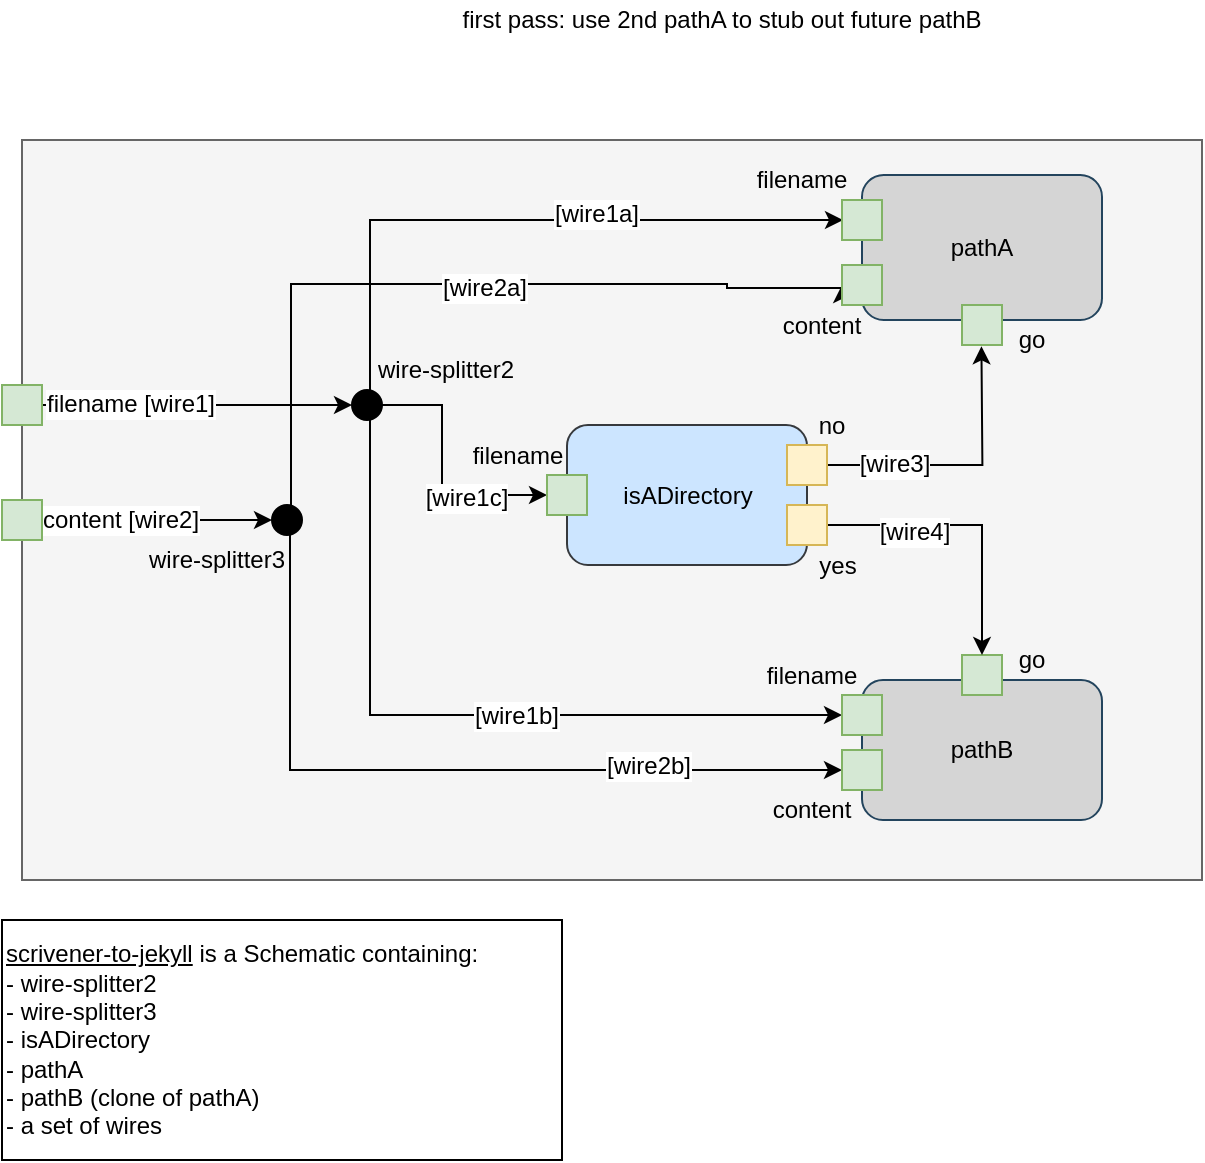 <mxfile version="12.4.2" type="device" pages="6"><diagram name="scrivener-to-jekyll" id="D4lfmlrt9v37-5AgE7My"><mxGraphModel dx="1401" dy="-9516" grid="1" gridSize="10" guides="1" tooltips="1" connect="1" arrows="1" fold="1" page="1" pageScale="1" pageWidth="1100" pageHeight="850" math="0" shadow="0"><root><mxCell id="KTDJr5II81hezJrTT9Jo-0"/><mxCell id="KTDJr5II81hezJrTT9Jo-1" parent="KTDJr5II81hezJrTT9Jo-0"/><mxCell id="a2GbQbQyUfVVftm5IHlT-0" value="" style="rounded=0;whiteSpace=wrap;html=1;align=left;fillColor=#F5F5F5;strokeColor=#666666;fontColor=#333333;" vertex="1" parent="KTDJr5II81hezJrTT9Jo-1"><mxGeometry x="410" y="10310" width="590" height="370" as="geometry"/></mxCell><mxCell id="_rwxa2XCMDrtbSIqT7Zo-224" style="edgeStyle=orthogonalEdgeStyle;rounded=0;orthogonalLoop=1;jettySize=auto;html=1;exitX=1;exitY=0.5;exitDx=0;exitDy=0;entryX=0;entryY=0.5;entryDx=0;entryDy=0;" parent="KTDJr5II81hezJrTT9Jo-1" source="_rwxa2XCMDrtbSIqT7Zo-226" target="_rwxa2XCMDrtbSIqT7Zo-234" edge="1"><mxGeometry relative="1" as="geometry"><mxPoint x="530.111" y="10498.778" as="targetPoint"/></mxGeometry></mxCell><mxCell id="_rwxa2XCMDrtbSIqT7Zo-225" value="content [wire2]" style="text;html=1;align=center;verticalAlign=middle;resizable=0;points=[];;labelBackgroundColor=#ffffff;" parent="_rwxa2XCMDrtbSIqT7Zo-224" vertex="1" connectable="0"><mxGeometry x="-0.326" relative="1" as="geometry"><mxPoint as="offset"/></mxGeometry></mxCell><mxCell id="_rwxa2XCMDrtbSIqT7Zo-226" value="" style="whiteSpace=wrap;html=1;aspect=fixed;fillColor=#d5e8d4;strokeColor=#82b366;" parent="KTDJr5II81hezJrTT9Jo-1" vertex="1"><mxGeometry x="400" y="10490" width="20" height="20" as="geometry"/></mxCell><mxCell id="_rwxa2XCMDrtbSIqT7Zo-227" style="edgeStyle=orthogonalEdgeStyle;rounded=0;orthogonalLoop=1;jettySize=auto;html=1;exitX=1;exitY=0.5;exitDx=0;exitDy=0;entryX=0;entryY=0.5;entryDx=0;entryDy=0;" parent="KTDJr5II81hezJrTT9Jo-1" source="_rwxa2XCMDrtbSIqT7Zo-229" target="_rwxa2XCMDrtbSIqT7Zo-241" edge="1"><mxGeometry relative="1" as="geometry"><mxPoint x="530" y="10438" as="targetPoint"/></mxGeometry></mxCell><mxCell id="_rwxa2XCMDrtbSIqT7Zo-228" value="filename [wire1]" style="text;html=1;align=center;verticalAlign=middle;resizable=0;points=[];;labelBackgroundColor=#ffffff;" parent="_rwxa2XCMDrtbSIqT7Zo-227" vertex="1" connectable="0"><mxGeometry x="-0.441" y="1" relative="1" as="geometry"><mxPoint as="offset"/></mxGeometry></mxCell><mxCell id="_rwxa2XCMDrtbSIqT7Zo-229" value="" style="whiteSpace=wrap;html=1;aspect=fixed;fillColor=#d5e8d4;strokeColor=#82b366;" parent="KTDJr5II81hezJrTT9Jo-1" vertex="1"><mxGeometry x="400" y="10432.5" width="20" height="20" as="geometry"/></mxCell><mxCell id="_rwxa2XCMDrtbSIqT7Zo-230" style="edgeStyle=orthogonalEdgeStyle;rounded=0;orthogonalLoop=1;jettySize=auto;html=1;entryX=0;entryY=0.5;entryDx=0;entryDy=0;" parent="KTDJr5II81hezJrTT9Jo-1" source="_rwxa2XCMDrtbSIqT7Zo-234" target="_rwxa2XCMDrtbSIqT7Zo-264" edge="1"><mxGeometry relative="1" as="geometry"><Array as="points"><mxPoint x="544.5" y="10382"/><mxPoint x="762.5" y="10382"/><mxPoint x="762.5" y="10384"/></Array><mxPoint x="802.5" y="10384" as="targetPoint"/></mxGeometry></mxCell><mxCell id="_rwxa2XCMDrtbSIqT7Zo-231" value="[wire2a]" style="text;html=1;align=center;verticalAlign=middle;resizable=0;points=[];;labelBackgroundColor=#ffffff;" parent="_rwxa2XCMDrtbSIqT7Zo-230" vertex="1" connectable="0"><mxGeometry x="0.062" y="-2" relative="1" as="geometry"><mxPoint as="offset"/></mxGeometry></mxCell><mxCell id="_rwxa2XCMDrtbSIqT7Zo-232" style="edgeStyle=orthogonalEdgeStyle;rounded=0;orthogonalLoop=1;jettySize=auto;html=1;entryX=0;entryY=0.5;entryDx=0;entryDy=0;" parent="KTDJr5II81hezJrTT9Jo-1" source="_rwxa2XCMDrtbSIqT7Zo-234" target="_rwxa2XCMDrtbSIqT7Zo-245" edge="1"><mxGeometry relative="1" as="geometry"><Array as="points"><mxPoint x="544" y="10625"/></Array><mxPoint x="650.333" y="10673" as="targetPoint"/></mxGeometry></mxCell><mxCell id="_rwxa2XCMDrtbSIqT7Zo-233" value="[wire2b]" style="text;html=1;align=center;verticalAlign=middle;resizable=0;points=[];;labelBackgroundColor=#ffffff;" parent="_rwxa2XCMDrtbSIqT7Zo-232" vertex="1" connectable="0"><mxGeometry x="0.507" y="2" relative="1" as="geometry"><mxPoint as="offset"/></mxGeometry></mxCell><mxCell id="_rwxa2XCMDrtbSIqT7Zo-234" value="" style="ellipse;whiteSpace=wrap;html=1;aspect=fixed;align=center;fillColor=#000000;" parent="KTDJr5II81hezJrTT9Jo-1" vertex="1"><mxGeometry x="535" y="10492.5" width="15" height="15" as="geometry"/></mxCell><mxCell id="_rwxa2XCMDrtbSIqT7Zo-235" style="edgeStyle=orthogonalEdgeStyle;rounded=0;orthogonalLoop=1;jettySize=auto;html=1;entryX=0;entryY=0.5;entryDx=0;entryDy=0;" parent="KTDJr5II81hezJrTT9Jo-1" source="_rwxa2XCMDrtbSIqT7Zo-241" target="_rwxa2XCMDrtbSIqT7Zo-244" edge="1"><mxGeometry relative="1" as="geometry"><Array as="points"><mxPoint x="584" y="10597"/></Array><mxPoint x="650.333" y="10610.333" as="targetPoint"/></mxGeometry></mxCell><mxCell id="_rwxa2XCMDrtbSIqT7Zo-236" value="[wire1b]" style="text;html=1;align=center;verticalAlign=middle;resizable=0;points=[];;labelBackgroundColor=#ffffff;" parent="_rwxa2XCMDrtbSIqT7Zo-235" vertex="1" connectable="0"><mxGeometry x="-0.23" y="73" relative="1" as="geometry"><mxPoint x="73" y="73" as="offset"/></mxGeometry></mxCell><mxCell id="_rwxa2XCMDrtbSIqT7Zo-237" style="edgeStyle=orthogonalEdgeStyle;rounded=0;orthogonalLoop=1;jettySize=auto;html=1;entryX=0;entryY=0.5;entryDx=0;entryDy=0;" parent="KTDJr5II81hezJrTT9Jo-1" source="_rwxa2XCMDrtbSIqT7Zo-241" edge="1"><mxGeometry relative="1" as="geometry"><Array as="points"><mxPoint x="584" y="10350"/></Array><mxPoint x="820.5" y="10350" as="targetPoint"/></mxGeometry></mxCell><mxCell id="_rwxa2XCMDrtbSIqT7Zo-238" value="[wire1a]" style="text;html=1;align=center;verticalAlign=middle;resizable=0;points=[];;labelBackgroundColor=#ffffff;" parent="_rwxa2XCMDrtbSIqT7Zo-237" vertex="1" connectable="0"><mxGeometry x="0.225" y="3" relative="1" as="geometry"><mxPoint x="1" as="offset"/></mxGeometry></mxCell><mxCell id="_rwxa2XCMDrtbSIqT7Zo-239" style="edgeStyle=orthogonalEdgeStyle;rounded=0;orthogonalLoop=1;jettySize=auto;html=1;exitX=1;exitY=0.5;exitDx=0;exitDy=0;entryX=0;entryY=0.5;entryDx=0;entryDy=0;" parent="KTDJr5II81hezJrTT9Jo-1" source="_rwxa2XCMDrtbSIqT7Zo-241" target="_rwxa2XCMDrtbSIqT7Zo-253" edge="1"><mxGeometry relative="1" as="geometry"><Array as="points"><mxPoint x="620" y="10442"/><mxPoint x="620" y="10488"/></Array></mxGeometry></mxCell><mxCell id="_rwxa2XCMDrtbSIqT7Zo-240" value="[wire1c]" style="text;html=1;align=center;verticalAlign=middle;resizable=0;points=[];;labelBackgroundColor=#ffffff;" parent="_rwxa2XCMDrtbSIqT7Zo-239" vertex="1" connectable="0"><mxGeometry x="0.363" y="-1" relative="1" as="geometry"><mxPoint as="offset"/></mxGeometry></mxCell><mxCell id="_rwxa2XCMDrtbSIqT7Zo-241" value="" style="ellipse;whiteSpace=wrap;html=1;aspect=fixed;align=center;fillColor=#000000;" parent="KTDJr5II81hezJrTT9Jo-1" vertex="1"><mxGeometry x="575" y="10435" width="15" height="15" as="geometry"/></mxCell><mxCell id="_rwxa2XCMDrtbSIqT7Zo-242" value="isADirectory" style="rounded=1;whiteSpace=wrap;html=1;fillColor=#cce5ff;align=center;strokeColor=#36393d;" parent="KTDJr5II81hezJrTT9Jo-1" vertex="1"><mxGeometry x="682.5" y="10452.5" width="120" height="70" as="geometry"/></mxCell><mxCell id="_rwxa2XCMDrtbSIqT7Zo-243" value="pathB" style="rounded=1;whiteSpace=wrap;html=1;fillColor=#D5D5D5;align=center;strokeColor=#23445d;" parent="KTDJr5II81hezJrTT9Jo-1" vertex="1"><mxGeometry x="830" y="10580" width="120" height="70" as="geometry"/></mxCell><mxCell id="_rwxa2XCMDrtbSIqT7Zo-244" value="" style="whiteSpace=wrap;html=1;aspect=fixed;fillColor=#d5e8d4;strokeColor=#82b366;" parent="KTDJr5II81hezJrTT9Jo-1" vertex="1"><mxGeometry x="820" y="10587.5" width="20" height="20" as="geometry"/></mxCell><mxCell id="_rwxa2XCMDrtbSIqT7Zo-245" value="" style="whiteSpace=wrap;html=1;aspect=fixed;fillColor=#d5e8d4;strokeColor=#82b366;" parent="KTDJr5II81hezJrTT9Jo-1" vertex="1"><mxGeometry x="820" y="10615" width="20" height="20" as="geometry"/></mxCell><mxCell id="_rwxa2XCMDrtbSIqT7Zo-246" value="" style="whiteSpace=wrap;html=1;aspect=fixed;fillColor=#d5e8d4;strokeColor=#82b366;" parent="KTDJr5II81hezJrTT9Jo-1" vertex="1"><mxGeometry x="880" y="10567.5" width="20" height="20" as="geometry"/></mxCell><mxCell id="_rwxa2XCMDrtbSIqT7Zo-247" style="edgeStyle=orthogonalEdgeStyle;rounded=0;orthogonalLoop=1;jettySize=auto;html=1;exitX=1;exitY=0.5;exitDx=0;exitDy=0;entryX=0.5;entryY=1;entryDx=0;entryDy=0;" parent="KTDJr5II81hezJrTT9Jo-1" source="_rwxa2XCMDrtbSIqT7Zo-249" edge="1"><mxGeometry relative="1" as="geometry"><mxPoint x="889.714" y="10413.143" as="targetPoint"/></mxGeometry></mxCell><mxCell id="_rwxa2XCMDrtbSIqT7Zo-248" value="[wire3]" style="text;html=1;align=center;verticalAlign=middle;resizable=0;points=[];;labelBackgroundColor=#ffffff;" parent="_rwxa2XCMDrtbSIqT7Zo-247" vertex="1" connectable="0"><mxGeometry x="-0.521" y="1" relative="1" as="geometry"><mxPoint as="offset"/></mxGeometry></mxCell><mxCell id="_rwxa2XCMDrtbSIqT7Zo-249" value="" style="whiteSpace=wrap;html=1;aspect=fixed;fillColor=#fff2cc;strokeColor=#d6b656;" parent="KTDJr5II81hezJrTT9Jo-1" vertex="1"><mxGeometry x="792.5" y="10462.5" width="20" height="20" as="geometry"/></mxCell><mxCell id="_rwxa2XCMDrtbSIqT7Zo-250" style="edgeStyle=orthogonalEdgeStyle;rounded=0;orthogonalLoop=1;jettySize=auto;html=1;entryX=0.5;entryY=0;entryDx=0;entryDy=0;" parent="KTDJr5II81hezJrTT9Jo-1" source="_rwxa2XCMDrtbSIqT7Zo-252" target="_rwxa2XCMDrtbSIqT7Zo-246" edge="1"><mxGeometry relative="1" as="geometry"/></mxCell><mxCell id="_rwxa2XCMDrtbSIqT7Zo-251" value="[wire4]" style="text;html=1;align=center;verticalAlign=middle;resizable=0;points=[];;labelBackgroundColor=#ffffff;" parent="_rwxa2XCMDrtbSIqT7Zo-250" vertex="1" connectable="0"><mxGeometry x="-0.393" y="-3" relative="1" as="geometry"><mxPoint as="offset"/></mxGeometry></mxCell><mxCell id="_rwxa2XCMDrtbSIqT7Zo-252" value="" style="whiteSpace=wrap;html=1;aspect=fixed;fillColor=#fff2cc;strokeColor=#d6b656;" parent="KTDJr5II81hezJrTT9Jo-1" vertex="1"><mxGeometry x="792.5" y="10492.5" width="20" height="20" as="geometry"/></mxCell><mxCell id="_rwxa2XCMDrtbSIqT7Zo-253" value="" style="whiteSpace=wrap;html=1;aspect=fixed;fillColor=#d5e8d4;strokeColor=#82b366;" parent="KTDJr5II81hezJrTT9Jo-1" vertex="1"><mxGeometry x="672.5" y="10477.5" width="20" height="20" as="geometry"/></mxCell><mxCell id="_rwxa2XCMDrtbSIqT7Zo-254" value="filename" style="text;html=1;strokeColor=none;fillColor=none;align=center;verticalAlign=middle;whiteSpace=wrap;rounded=0;" parent="KTDJr5II81hezJrTT9Jo-1" vertex="1"><mxGeometry x="632.5" y="10457.5" width="50" height="20" as="geometry"/></mxCell><mxCell id="_rwxa2XCMDrtbSIqT7Zo-255" value="filename" style="text;html=1;strokeColor=none;fillColor=none;align=center;verticalAlign=middle;whiteSpace=wrap;rounded=0;" parent="KTDJr5II81hezJrTT9Jo-1" vertex="1"><mxGeometry x="780" y="10567.5" width="50" height="20" as="geometry"/></mxCell><mxCell id="_rwxa2XCMDrtbSIqT7Zo-256" value="content" style="text;html=1;strokeColor=none;fillColor=none;align=center;verticalAlign=middle;whiteSpace=wrap;rounded=0;" parent="KTDJr5II81hezJrTT9Jo-1" vertex="1"><mxGeometry x="780" y="10635" width="50" height="20" as="geometry"/></mxCell><mxCell id="_rwxa2XCMDrtbSIqT7Zo-257" value="no" style="text;html=1;strokeColor=none;fillColor=none;align=center;verticalAlign=middle;whiteSpace=wrap;rounded=0;" parent="KTDJr5II81hezJrTT9Jo-1" vertex="1"><mxGeometry x="800" y="10442.5" width="30" height="20" as="geometry"/></mxCell><mxCell id="_rwxa2XCMDrtbSIqT7Zo-258" value="yes" style="text;html=1;strokeColor=none;fillColor=none;align=center;verticalAlign=middle;whiteSpace=wrap;rounded=0;" parent="KTDJr5II81hezJrTT9Jo-1" vertex="1"><mxGeometry x="802.5" y="10512.5" width="30" height="20" as="geometry"/></mxCell><mxCell id="_rwxa2XCMDrtbSIqT7Zo-259" value="go" style="text;html=1;strokeColor=none;fillColor=none;align=center;verticalAlign=middle;whiteSpace=wrap;rounded=0;" parent="KTDJr5II81hezJrTT9Jo-1" vertex="1"><mxGeometry x="900" y="10560" width="30" height="20" as="geometry"/></mxCell><mxCell id="_rwxa2XCMDrtbSIqT7Zo-260" value="wire-splitter2" style="text;html=1;strokeColor=none;fillColor=none;align=center;verticalAlign=middle;whiteSpace=wrap;rounded=0;" parent="KTDJr5II81hezJrTT9Jo-1" vertex="1"><mxGeometry x="582.5" y="10415" width="77.5" height="20" as="geometry"/></mxCell><mxCell id="_rwxa2XCMDrtbSIqT7Zo-261" value="wire-splitter3" style="text;html=1;strokeColor=none;fillColor=none;align=center;verticalAlign=middle;whiteSpace=wrap;rounded=0;" parent="KTDJr5II81hezJrTT9Jo-1" vertex="1"><mxGeometry x="470" y="10510" width="75" height="20" as="geometry"/></mxCell><mxCell id="_rwxa2XCMDrtbSIqT7Zo-262" value="pathA" style="rounded=1;whiteSpace=wrap;html=1;fillColor=#D5D5D5;align=center;strokeColor=#23445d;" parent="KTDJr5II81hezJrTT9Jo-1" vertex="1"><mxGeometry x="830" y="10327.5" width="120" height="72.5" as="geometry"/></mxCell><mxCell id="_rwxa2XCMDrtbSIqT7Zo-263" value="" style="whiteSpace=wrap;html=1;aspect=fixed;fillColor=#d5e8d4;strokeColor=#82b366;" parent="KTDJr5II81hezJrTT9Jo-1" vertex="1"><mxGeometry x="820" y="10340" width="20" height="20" as="geometry"/></mxCell><mxCell id="_rwxa2XCMDrtbSIqT7Zo-264" value="" style="whiteSpace=wrap;html=1;aspect=fixed;fillColor=#d5e8d4;strokeColor=#82b366;" parent="KTDJr5II81hezJrTT9Jo-1" vertex="1"><mxGeometry x="820" y="10372.5" width="20" height="20" as="geometry"/></mxCell><mxCell id="_rwxa2XCMDrtbSIqT7Zo-265" value="" style="whiteSpace=wrap;html=1;aspect=fixed;fillColor=#d5e8d4;strokeColor=#82b366;" parent="KTDJr5II81hezJrTT9Jo-1" vertex="1"><mxGeometry x="880" y="10392.5" width="20" height="20" as="geometry"/></mxCell><mxCell id="_rwxa2XCMDrtbSIqT7Zo-266" value="filename" style="text;html=1;strokeColor=none;fillColor=none;align=center;verticalAlign=middle;whiteSpace=wrap;rounded=0;" parent="KTDJr5II81hezJrTT9Jo-1" vertex="1"><mxGeometry x="775" y="10320" width="50" height="20" as="geometry"/></mxCell><mxCell id="_rwxa2XCMDrtbSIqT7Zo-267" value="content" style="text;html=1;strokeColor=none;fillColor=none;align=center;verticalAlign=middle;whiteSpace=wrap;rounded=0;" parent="KTDJr5II81hezJrTT9Jo-1" vertex="1"><mxGeometry x="785" y="10392.5" width="50" height="20" as="geometry"/></mxCell><mxCell id="_rwxa2XCMDrtbSIqT7Zo-268" value="go" style="text;html=1;strokeColor=none;fillColor=none;align=center;verticalAlign=middle;whiteSpace=wrap;rounded=0;" parent="KTDJr5II81hezJrTT9Jo-1" vertex="1"><mxGeometry x="900" y="10400" width="30" height="20" as="geometry"/></mxCell><mxCell id="_rwxa2XCMDrtbSIqT7Zo-361" value="first pass: use 2nd pathA to stub out future pathB" style="text;html=1;strokeColor=none;fillColor=none;align=center;verticalAlign=middle;whiteSpace=wrap;rounded=0;" parent="KTDJr5II81hezJrTT9Jo-1" vertex="1"><mxGeometry x="520" y="10240" width="480" height="20" as="geometry"/></mxCell><mxCell id="vgMi8dp49D0hHrzfFbba-1" value="&lt;u&gt;scrivener-to-jekyll&lt;/u&gt; is a Schematic containing:&lt;br&gt;- wire-splitter2&lt;br&gt;- wire-splitter3&lt;br&gt;- isADirectory&lt;br&gt;- pathA&lt;br&gt;- pathB (clone of pathA)&lt;br&gt;- a set of wires" style="rounded=0;whiteSpace=wrap;html=1;align=left;" vertex="1" parent="KTDJr5II81hezJrTT9Jo-1"><mxGeometry x="400" y="10700" width="280" height="120" as="geometry"/></mxCell></root></mxGraphModel></diagram><diagram name="pathA" id="MMOTDtl2tJmsMKBuoC2X"><mxGraphModel dx="1191" dy="-7069" grid="1" gridSize="10" guides="1" tooltips="1" connect="1" arrows="1" fold="1" page="1" pageScale="1" pageWidth="1100" pageHeight="850" math="0" shadow="0"><root><mxCell id="sUNO3VD5z3AF7HiNvxEj-0"/><mxCell id="sUNO3VD5z3AF7HiNvxEj-1" parent="sUNO3VD5z3AF7HiNvxEj-0"/><mxCell id="qpyhVP3WtauylFthqqZx-180" value="pathA" style="rounded=0;whiteSpace=wrap;html=1;fillColor=#eeeeee;align=center;strokeColor=#36393d;verticalAlign=top;" parent="sUNO3VD5z3AF7HiNvxEj-1" vertex="1"><mxGeometry x="333.75" y="7710" width="415" height="380" as="geometry"/></mxCell><mxCell id="qpyhVP3WtauylFthqqZx-181" style="edgeStyle=orthogonalEdgeStyle;rounded=0;orthogonalLoop=1;jettySize=auto;html=1;entryX=0;entryY=0.5;entryDx=0;entryDy=0;exitX=1;exitY=0.5;exitDx=0;exitDy=0;" parent="sUNO3VD5z3AF7HiNvxEj-1" source="qpyhVP3WtauylFthqqZx-201" target="qpyhVP3WtauylFthqqZx-221" edge="1"><mxGeometry relative="1" as="geometry"><mxPoint x="267.5" y="7800" as="sourcePoint"/><mxPoint x="399" y="7798" as="targetPoint"/></mxGeometry></mxCell><mxCell id="qpyhVP3WtauylFthqqZx-182" value="wire1" style="text;html=1;align=center;verticalAlign=middle;resizable=0;points=[];;labelBackgroundColor=#ffffff;" parent="qpyhVP3WtauylFthqqZx-181" vertex="1" connectable="0"><mxGeometry y="-12" relative="1" as="geometry"><mxPoint x="-3" y="-12.33" as="offset"/></mxGeometry></mxCell><mxCell id="qpyhVP3WtauylFthqqZx-183" value="&lt;u&gt;create-file-prefix&lt;/u&gt;" style="rounded=1;whiteSpace=wrap;html=1;shadow=0;align=center;fillColor=#dae8fc;strokeColor=#6c8ebf;" parent="sUNO3VD5z3AF7HiNvxEj-1" vertex="1"><mxGeometry x="501.25" y="7762.5" width="221.5" height="70" as="geometry"/></mxCell><mxCell id="qpyhVP3WtauylFthqqZx-184" style="edgeStyle=orthogonalEdgeStyle;rounded=0;orthogonalLoop=1;jettySize=auto;html=1;entryX=0.5;entryY=0;entryDx=0;entryDy=0;exitX=0.5;exitY=1;exitDx=0;exitDy=0;" parent="sUNO3VD5z3AF7HiNvxEj-1" source="qpyhVP3WtauylFthqqZx-217" target="qpyhVP3WtauylFthqqZx-222" edge="1"><mxGeometry relative="1" as="geometry"><mxPoint x="802.75" y="7910" as="sourcePoint"/><mxPoint x="596" y="7893" as="targetPoint"/></mxGeometry></mxCell><mxCell id="qpyhVP3WtauylFthqqZx-185" value="wire3" style="text;html=1;align=center;verticalAlign=middle;resizable=0;points=[];;labelBackgroundColor=#ffffff;" parent="qpyhVP3WtauylFthqqZx-184" vertex="1" connectable="0"><mxGeometry x="-0.183" y="2" relative="1" as="geometry"><mxPoint as="offset"/></mxGeometry></mxCell><mxCell id="qpyhVP3WtauylFthqqZx-186" style="edgeStyle=orthogonalEdgeStyle;rounded=0;orthogonalLoop=1;jettySize=auto;html=1;exitX=1;exitY=0.5;exitDx=0;exitDy=0;entryX=0;entryY=0.5;entryDx=0;entryDy=0;opacity=20;textOpacity=20;" parent="sUNO3VD5z3AF7HiNvxEj-1" source="qpyhVP3WtauylFthqqZx-187" target="qpyhVP3WtauylFthqqZx-189" edge="1"><mxGeometry relative="1" as="geometry"/></mxCell><mxCell id="qpyhVP3WtauylFthqqZx-187" value="_posts/" style="shape=cylinder;whiteSpace=wrap;html=1;boundedLbl=1;backgroundOutline=1;opacity=20;textOpacity=20;" parent="sUNO3VD5z3AF7HiNvxEj-1" vertex="1"><mxGeometry x="680" y="7963.01" width="60" height="80" as="geometry"/></mxCell><mxCell id="qpyhVP3WtauylFthqqZx-188" style="edgeStyle=orthogonalEdgeStyle;rounded=0;orthogonalLoop=1;jettySize=auto;html=1;exitX=1;exitY=0.5;exitDx=0;exitDy=0;entryX=0;entryY=0.5;entryDx=0;entryDy=0;opacity=20;textOpacity=20;" parent="sUNO3VD5z3AF7HiNvxEj-1" source="qpyhVP3WtauylFthqqZx-189" target="qpyhVP3WtauylFthqqZx-190" edge="1"><mxGeometry relative="1" as="geometry"/></mxCell><mxCell id="qpyhVP3WtauylFthqqZx-189" value="jekyll" style="rounded=1;whiteSpace=wrap;html=1;opacity=20;textOpacity=20;" parent="sUNO3VD5z3AF7HiNvxEj-1" vertex="1"><mxGeometry x="780" y="7973.01" width="120" height="60" as="geometry"/></mxCell><mxCell id="qpyhVP3WtauylFthqqZx-190" value="_site" style="shape=cylinder;whiteSpace=wrap;html=1;boundedLbl=1;backgroundOutline=1;opacity=20;textOpacity=20;" parent="sUNO3VD5z3AF7HiNvxEj-1" vertex="1"><mxGeometry x="940" y="7963.01" width="60" height="80" as="geometry"/></mxCell><mxCell id="qpyhVP3WtauylFthqqZx-191" style="edgeStyle=orthogonalEdgeStyle;rounded=0;orthogonalLoop=1;jettySize=auto;html=1;exitX=1;exitY=0.5;exitDx=0;exitDy=0;entryX=0;entryY=0.5;entryDx=0;entryDy=0;opacity=20;textOpacity=20;" parent="sUNO3VD5z3AF7HiNvxEj-1" source="qpyhVP3WtauylFthqqZx-192" target="qpyhVP3WtauylFthqqZx-194" edge="1"><mxGeometry relative="1" as="geometry"/></mxCell><mxCell id="qpyhVP3WtauylFthqqZx-192" value="_posts/" style="shape=cylinder;whiteSpace=wrap;html=1;boundedLbl=1;backgroundOutline=1;" parent="sUNO3VD5z3AF7HiNvxEj-1" vertex="1"><mxGeometry x="680" y="7963.01" width="60" height="80" as="geometry"/></mxCell><mxCell id="qpyhVP3WtauylFthqqZx-193" style="edgeStyle=orthogonalEdgeStyle;rounded=0;orthogonalLoop=1;jettySize=auto;html=1;exitX=1;exitY=0.5;exitDx=0;exitDy=0;entryX=0;entryY=0.5;entryDx=0;entryDy=0;opacity=20;textOpacity=20;" parent="sUNO3VD5z3AF7HiNvxEj-1" source="qpyhVP3WtauylFthqqZx-194" target="qpyhVP3WtauylFthqqZx-195" edge="1"><mxGeometry relative="1" as="geometry"/></mxCell><mxCell id="qpyhVP3WtauylFthqqZx-194" value="jekyll" style="rounded=1;whiteSpace=wrap;html=1;opacity=20;textOpacity=20;" parent="sUNO3VD5z3AF7HiNvxEj-1" vertex="1"><mxGeometry x="780" y="7973.01" width="120" height="60" as="geometry"/></mxCell><mxCell id="qpyhVP3WtauylFthqqZx-195" value="_site" style="shape=cylinder;whiteSpace=wrap;html=1;boundedLbl=1;backgroundOutline=1;opacity=20;textOpacity=20;" parent="sUNO3VD5z3AF7HiNvxEj-1" vertex="1"><mxGeometry x="940" y="7963.01" width="60" height="80" as="geometry"/></mxCell><mxCell id="qpyhVP3WtauylFthqqZx-196" style="edgeStyle=orthogonalEdgeStyle;rounded=0;orthogonalLoop=1;jettySize=auto;html=1;entryX=0.5;entryY=1;entryDx=0;entryDy=0;opacity=20;" parent="sUNO3VD5z3AF7HiNvxEj-1" source="qpyhVP3WtauylFthqqZx-197" target="qpyhVP3WtauylFthqqZx-194" edge="1"><mxGeometry relative="1" as="geometry"/></mxCell><mxCell id="qpyhVP3WtauylFthqqZx-197" value="assets" style="shape=cylinder;whiteSpace=wrap;html=1;boundedLbl=1;backgroundOutline=1;opacity=20;textOpacity=20;" parent="sUNO3VD5z3AF7HiNvxEj-1" vertex="1"><mxGeometry x="810" y="8083.01" width="60" height="80" as="geometry"/></mxCell><mxCell id="qpyhVP3WtauylFthqqZx-198" style="edgeStyle=orthogonalEdgeStyle;rounded=0;orthogonalLoop=1;jettySize=auto;html=1;entryX=0;entryY=0.5;entryDx=0;entryDy=0;dashed=1;" parent="sUNO3VD5z3AF7HiNvxEj-1" source="qpyhVP3WtauylFthqqZx-199" target="qpyhVP3WtauylFthqqZx-192" edge="1"><mxGeometry relative="1" as="geometry"/></mxCell><mxCell id="qpyhVP3WtauylFthqqZx-199" value="&lt;u&gt;move-to-posts&lt;/u&gt;" style="rounded=1;whiteSpace=wrap;html=1;shadow=0;align=center;fillColor=#dae8fc;strokeColor=#6c8ebf;" parent="sUNO3VD5z3AF7HiNvxEj-1" vertex="1"><mxGeometry x="490" y="7973.01" width="120" height="60" as="geometry"/></mxCell><mxCell id="qpyhVP3WtauylFthqqZx-201" value="3" style="whiteSpace=wrap;html=1;aspect=fixed;fillColor=#d5e8d4;strokeColor=#82b366;" parent="sUNO3VD5z3AF7HiNvxEj-1" vertex="1"><mxGeometry x="327.5" y="7791.88" width="16.25" height="16.25" as="geometry"/></mxCell><mxCell id="qpyhVP3WtauylFthqqZx-202" style="edgeStyle=orthogonalEdgeStyle;rounded=0;orthogonalLoop=1;jettySize=auto;html=1;exitX=1;exitY=0.5;exitDx=0;exitDy=0;" parent="sUNO3VD5z3AF7HiNvxEj-1" source="qpyhVP3WtauylFthqqZx-204" edge="1"><mxGeometry relative="1" as="geometry"><mxPoint x="414.38" y="8043.01" as="targetPoint"/></mxGeometry></mxCell><mxCell id="qpyhVP3WtauylFthqqZx-203" value="content" style="text;html=1;align=center;verticalAlign=middle;resizable=0;points=[];;labelBackgroundColor=#ffffff;" parent="qpyhVP3WtauylFthqqZx-202" vertex="1" connectable="0"><mxGeometry x="0.246" relative="1" as="geometry"><mxPoint x="-13" as="offset"/></mxGeometry></mxCell><mxCell id="qpyhVP3WtauylFthqqZx-204" value="5" style="whiteSpace=wrap;html=1;aspect=fixed;fillColor=#d5e8d4;strokeColor=#82b366;" parent="sUNO3VD5z3AF7HiNvxEj-1" vertex="1"><mxGeometry x="325.63" y="8033.01" width="20" height="20" as="geometry"/></mxCell><mxCell id="qpyhVP3WtauylFthqqZx-205" style="edgeStyle=orthogonalEdgeStyle;rounded=0;orthogonalLoop=1;jettySize=auto;html=1;exitX=1;exitY=0.5;exitDx=0;exitDy=0;entryX=0;entryY=0.5;entryDx=0;entryDy=0;" parent="sUNO3VD5z3AF7HiNvxEj-1" source="qpyhVP3WtauylFthqqZx-207" target="qpyhVP3WtauylFthqqZx-212" edge="1"><mxGeometry relative="1" as="geometry"/></mxCell><mxCell id="qpyhVP3WtauylFthqqZx-206" value="wire2" style="text;html=1;align=center;verticalAlign=middle;resizable=0;points=[];;labelBackgroundColor=#ffffff;" parent="qpyhVP3WtauylFthqqZx-205" vertex="1" connectable="0"><mxGeometry x="-0.253" relative="1" as="geometry"><mxPoint as="offset"/></mxGeometry></mxCell><mxCell id="qpyhVP3WtauylFthqqZx-207" value="4" style="whiteSpace=wrap;html=1;aspect=fixed;fillColor=#d5e8d4;strokeColor=#82b366;" parent="sUNO3VD5z3AF7HiNvxEj-1" vertex="1"><mxGeometry x="323.75" y="7876" width="20" height="20" as="geometry"/></mxCell><mxCell id="qpyhVP3WtauylFthqqZx-208" style="edgeStyle=orthogonalEdgeStyle;rounded=0;orthogonalLoop=1;jettySize=auto;html=1;entryX=0;entryY=0.5;entryDx=0;entryDy=0;exitX=0.5;exitY=1;exitDx=0;exitDy=0;" parent="sUNO3VD5z3AF7HiNvxEj-1" source="qpyhVP3WtauylFthqqZx-212" target="qpyhVP3WtauylFthqqZx-214" edge="1"><mxGeometry relative="1" as="geometry"><mxPoint x="296.5" y="8033.01" as="targetPoint"/><mxPoint x="277.5" y="7950" as="sourcePoint"/><Array as="points"><mxPoint x="459.5" y="8013"/></Array></mxGeometry></mxCell><mxCell id="qpyhVP3WtauylFthqqZx-209" value="wire2b" style="text;html=1;align=center;verticalAlign=middle;resizable=0;points=[];;labelBackgroundColor=#ffffff;" parent="qpyhVP3WtauylFthqqZx-208" vertex="1" connectable="0"><mxGeometry x="0.574" relative="1" as="geometry"><mxPoint x="0.42" y="-29.99" as="offset"/></mxGeometry></mxCell><mxCell id="qpyhVP3WtauylFthqqZx-210" style="edgeStyle=orthogonalEdgeStyle;rounded=0;orthogonalLoop=1;jettySize=auto;html=1;exitX=0.5;exitY=0;exitDx=0;exitDy=0;entryX=0;entryY=0.5;entryDx=0;entryDy=0;" parent="sUNO3VD5z3AF7HiNvxEj-1" source="qpyhVP3WtauylFthqqZx-212" target="qpyhVP3WtauylFthqqZx-215" edge="1"><mxGeometry relative="1" as="geometry"/></mxCell><mxCell id="qpyhVP3WtauylFthqqZx-211" value="wire2a" style="text;html=1;align=center;verticalAlign=middle;resizable=0;points=[];;labelBackgroundColor=#ffffff;" parent="qpyhVP3WtauylFthqqZx-210" vertex="1" connectable="0"><mxGeometry x="-0.054" y="3" relative="1" as="geometry"><mxPoint as="offset"/></mxGeometry></mxCell><mxCell id="qpyhVP3WtauylFthqqZx-212" value="" style="ellipse;whiteSpace=wrap;html=1;aspect=fixed;align=center;fillColor=#000000;" parent="sUNO3VD5z3AF7HiNvxEj-1" vertex="1"><mxGeometry x="452.5" y="7878.5" width="15" height="15" as="geometry"/></mxCell><mxCell id="qpyhVP3WtauylFthqqZx-213" value="3" style="whiteSpace=wrap;html=1;aspect=fixed;fillColor=#d5e8d4;strokeColor=#82b366;" parent="sUNO3VD5z3AF7HiNvxEj-1" vertex="1"><mxGeometry x="521.25" y="7963.01" width="20" height="20" as="geometry"/></mxCell><mxCell id="qpyhVP3WtauylFthqqZx-214" value="5" style="whiteSpace=wrap;html=1;aspect=fixed;fillColor=#d5e8d4;strokeColor=#82b366;" parent="sUNO3VD5z3AF7HiNvxEj-1" vertex="1"><mxGeometry x="479" y="8003.01" width="20" height="20" as="geometry"/></mxCell><mxCell id="qpyhVP3WtauylFthqqZx-215" value="4" style="whiteSpace=wrap;html=1;aspect=fixed;fillColor=#d5e8d4;strokeColor=#82b366;" parent="sUNO3VD5z3AF7HiNvxEj-1" vertex="1"><mxGeometry x="490.25" y="7800" width="20" height="20" as="geometry"/></mxCell><mxCell id="qpyhVP3WtauylFthqqZx-216" value="3" style="whiteSpace=wrap;html=1;aspect=fixed;fillColor=#d5e8d4;strokeColor=#82b366;" parent="sUNO3VD5z3AF7HiNvxEj-1" vertex="1"><mxGeometry x="490.25" y="7770" width="20" height="20" as="geometry"/></mxCell><mxCell id="qpyhVP3WtauylFthqqZx-217" value="5" style="whiteSpace=wrap;html=1;aspect=fixed;fillColor=#fff2cc;strokeColor=#d6b656;" parent="sUNO3VD5z3AF7HiNvxEj-1" vertex="1"><mxGeometry x="566.25" y="7820" width="20" height="20" as="geometry"/></mxCell><mxCell id="qpyhVP3WtauylFthqqZx-218" style="edgeStyle=orthogonalEdgeStyle;rounded=0;orthogonalLoop=1;jettySize=auto;html=1;exitX=0.5;exitY=0;exitDx=0;exitDy=0;entryX=0;entryY=0.5;entryDx=0;entryDy=0;" parent="sUNO3VD5z3AF7HiNvxEj-1" source="qpyhVP3WtauylFthqqZx-221" target="qpyhVP3WtauylFthqqZx-216" edge="1"><mxGeometry relative="1" as="geometry"><Array as="points"><mxPoint x="417" y="7780"/></Array></mxGeometry></mxCell><mxCell id="qpyhVP3WtauylFthqqZx-225" value="wire1a" style="text;html=1;align=center;verticalAlign=middle;resizable=0;points=[];;labelBackgroundColor=#ffffff;" parent="qpyhVP3WtauylFthqqZx-218" vertex="1" connectable="0"><mxGeometry x="-0.186" y="-1" relative="1" as="geometry"><mxPoint as="offset"/></mxGeometry></mxCell><mxCell id="qpyhVP3WtauylFthqqZx-219" style="edgeStyle=orthogonalEdgeStyle;rounded=0;orthogonalLoop=1;jettySize=auto;html=1;exitX=0.5;exitY=1;exitDx=0;exitDy=0;entryX=0.5;entryY=0;entryDx=0;entryDy=0;" parent="sUNO3VD5z3AF7HiNvxEj-1" source="qpyhVP3WtauylFthqqZx-221" target="qpyhVP3WtauylFthqqZx-213" edge="1"><mxGeometry relative="1" as="geometry"><Array as="points"><mxPoint x="416.5" y="7870"/><mxPoint x="531.5" y="7870"/></Array><mxPoint x="527" y="7893" as="targetPoint"/></mxGeometry></mxCell><mxCell id="qpyhVP3WtauylFthqqZx-220" value="wire1b" style="text;html=1;align=center;verticalAlign=middle;resizable=0;points=[];;labelBackgroundColor=#ffffff;" parent="qpyhVP3WtauylFthqqZx-219" vertex="1" connectable="0"><mxGeometry x="0.806" y="-1" relative="1" as="geometry"><mxPoint x="1.08" y="-14" as="offset"/></mxGeometry></mxCell><mxCell id="qpyhVP3WtauylFthqqZx-221" value="" style="ellipse;whiteSpace=wrap;html=1;aspect=fixed;align=center;fillColor=#000000;" parent="sUNO3VD5z3AF7HiNvxEj-1" vertex="1"><mxGeometry x="409" y="7792.5" width="15" height="15" as="geometry"/></mxCell><mxCell id="qpyhVP3WtauylFthqqZx-222" value="4" style="whiteSpace=wrap;html=1;aspect=fixed;fillColor=#d5e8d4;strokeColor=#82b366;" parent="sUNO3VD5z3AF7HiNvxEj-1" vertex="1"><mxGeometry x="566.25" y="7963.01" width="20" height="20" as="geometry"/></mxCell><mxCell id="qpyhVP3WtauylFthqqZx-223" value="N/C" style="text;html=1;align=center;verticalAlign=middle;resizable=0;points=[];;autosize=1;" parent="sUNO3VD5z3AF7HiNvxEj-1" vertex="1"><mxGeometry x="412.5" y="8033.01" width="40" height="20" as="geometry"/></mxCell><mxCell id="E04uNlinWrtikOjEirDJ-1" value="wire-splitter2" style="text;html=1;strokeColor=none;fillColor=none;align=center;verticalAlign=middle;whiteSpace=wrap;rounded=0;" parent="sUNO3VD5z3AF7HiNvxEj-1" vertex="1"><mxGeometry x="340" y="7808.13" width="75" height="20" as="geometry"/></mxCell><mxCell id="sGn4Lgr-mEqKh2L_KRin-1" value="&lt;u&gt;pathA&lt;/u&gt;&amp;nbsp;is a Schematic containing:&lt;br&gt;- 2 x wire-splitter2&lt;br&gt;- create-file-prefix&lt;br&gt;- move-to-posts&lt;br&gt;- a set of wires" style="rounded=0;whiteSpace=wrap;html=1;align=left;" vertex="1" parent="sUNO3VD5z3AF7HiNvxEj-1"><mxGeometry x="327.5" y="8161.58" width="280" height="120" as="geometry"/></mxCell><mxCell id="sGn4Lgr-mEqKh2L_KRin-2" value="wire-splitter2" style="text;html=1;strokeColor=none;fillColor=none;align=center;verticalAlign=middle;whiteSpace=wrap;rounded=0;" vertex="1" parent="sUNO3VD5z3AF7HiNvxEj-1"><mxGeometry x="377.5" y="7893.5" width="75" height="20" as="geometry"/></mxCell></root></mxGraphModel></diagram><diagram id="amQUMYUpbnkpxxaSiRuZ" name="create-file-prefix"><mxGraphModel dx="1701" dy="830" grid="1" gridSize="10" guides="1" tooltips="1" connect="1" arrows="1" fold="1" page="1" pageScale="1" pageWidth="1100" pageHeight="850" math="0" shadow="0"><root><mxCell id="RYrooNcOo-VoXGGFJCBp-0"/><mxCell id="RYrooNcOo-VoXGGFJCBp-1" parent="RYrooNcOo-VoXGGFJCBp-0"/><mxCell id="ElNG47zfN_MGfiDQDnF1-4" value="4" style="whiteSpace=wrap;html=1;aspect=fixed;fillColor=#d5e8d4;strokeColor=#82b366;" vertex="1" parent="RYrooNcOo-VoXGGFJCBp-1"><mxGeometry x="100" y="80" width="20" height="20" as="geometry"/></mxCell><mxCell id="ElNG47zfN_MGfiDQDnF1-5" value="3" style="whiteSpace=wrap;html=1;aspect=fixed;fillColor=#d5e8d4;strokeColor=#82b366;" vertex="1" parent="RYrooNcOo-VoXGGFJCBp-1"><mxGeometry x="100" y="50" width="20" height="20" as="geometry"/></mxCell><mxCell id="ElNG47zfN_MGfiDQDnF1-6" value="5" style="whiteSpace=wrap;html=1;aspect=fixed;fillColor=#fff2cc;strokeColor=#d6b656;" vertex="1" parent="RYrooNcOo-VoXGGFJCBp-1"><mxGeometry x="760" y="77.5" width="20" height="20" as="geometry"/></mxCell><mxCell id="ElNG47zfN_MGfiDQDnF1-7" value="content" style="text;html=1;strokeColor=none;fillColor=none;align=center;verticalAlign=middle;whiteSpace=wrap;rounded=0;" vertex="1" parent="RYrooNcOo-VoXGGFJCBp-1"><mxGeometry x="51" y="100" width="60" height="20" as="geometry"/></mxCell><mxCell id="ElNG47zfN_MGfiDQDnF1-8" value="filename" style="text;html=1;strokeColor=none;fillColor=none;align=center;verticalAlign=middle;whiteSpace=wrap;rounded=0;" vertex="1" parent="RYrooNcOo-VoXGGFJCBp-1"><mxGeometry x="51" y="30" width="59.75" height="20" as="geometry"/></mxCell><mxCell id="ElNG47zfN_MGfiDQDnF1-9" value="prefix" style="text;html=1;strokeColor=none;fillColor=none;align=center;verticalAlign=middle;whiteSpace=wrap;rounded=0;" vertex="1" parent="RYrooNcOo-VoXGGFJCBp-1"><mxGeometry x="780" y="80" width="49.75" height="20" as="geometry"/></mxCell><mxCell id="ElNG47zfN_MGfiDQDnF1-11" value="&lt;div&gt;#!/bin/bash&lt;/div&gt;&lt;div&gt;read -u 3 var_filename&lt;/div&gt;&lt;div&gt;read -u 4 _&amp;nbsp; # N/C&lt;/div&gt;&lt;div&gt;&lt;br&gt;&lt;/div&gt;&lt;div&gt;# error check needed here - var_filename should not be &quot;&quot; at this point&lt;/div&gt;&lt;div&gt;var_creation_time=`grep '&amp;lt;meta name=&quot;CreationTime' ${var_filename}`&lt;/div&gt;&lt;div&gt;var_prefix=`echo ${var_creation_time} | &lt;span&gt;sed -e 's/&amp;lt;meta name=&quot;CreationTime&quot; content=&quot;\(2020-..-..\)T11:42:29Z&quot;&amp;gt;/\1/'`&lt;/span&gt;&lt;/div&gt;&lt;div&gt;echo ${var_prefix} &amp;gt;/dev/fd/5&lt;/div&gt;" style="rounded=0;whiteSpace=wrap;html=1;align=left;fillColor=#dae8fc;strokeColor=#6c8ebf;" vertex="1" parent="RYrooNcOo-VoXGGFJCBp-1"><mxGeometry x="120" y="50" width="640" height="180" as="geometry"/></mxCell></root></mxGraphModel></diagram><diagram id="0cAwpvya1fAua2WoMBID" name="wire-splitter"><mxGraphModel dx="1191" dy="581" grid="1" gridSize="10" guides="1" tooltips="1" connect="1" arrows="1" fold="1" page="1" pageScale="1" pageWidth="1100" pageHeight="850" math="0" shadow="0"><root><mxCell id="roKJp3wILIp-FQJ2WBoM-0"/><mxCell id="roKJp3wILIp-FQJ2WBoM-1" parent="roKJp3wILIp-FQJ2WBoM-0"/><mxCell id="gqENLV2dc_lE4rwb8cUz-0" value="&lt;div&gt;#!/bin/bash&lt;/div&gt;&lt;div&gt;read data &amp;lt;/dev/fd/3&lt;/div&gt;&lt;div&gt;echo ${data} &amp;gt;/dev/fd/5&lt;/div&gt;&lt;div&gt;echo ${data} &amp;gt;/dev/fd/4&lt;/div&gt;&lt;div&gt;&lt;br&gt;&lt;/div&gt;" style="rounded=0;whiteSpace=wrap;html=1;align=left;fillColor=#dae8fc;strokeColor=#6c8ebf;verticalAlign=top;" vertex="1" parent="roKJp3wILIp-FQJ2WBoM-1"><mxGeometry x="400" y="100" width="150" height="80" as="geometry"/></mxCell><mxCell id="U88skhkt-0lYXOBf7FUy-1" value="3" style="whiteSpace=wrap;html=1;aspect=fixed;fillColor=#d5e8d4;strokeColor=#82b366;" vertex="1" parent="roKJp3wILIp-FQJ2WBoM-1"><mxGeometry x="380" y="125" width="20" height="20" as="geometry"/></mxCell><mxCell id="LfrWiMbsu58FqoSOENKv-0" value="4" style="whiteSpace=wrap;html=1;aspect=fixed;fillColor=#fff2cc;strokeColor=#d6b656;" vertex="1" parent="roKJp3wILIp-FQJ2WBoM-1"><mxGeometry x="550" y="113.75" width="20" height="20" as="geometry"/></mxCell><mxCell id="LfrWiMbsu58FqoSOENKv-2" value="5" style="whiteSpace=wrap;html=1;aspect=fixed;fillColor=#fff2cc;strokeColor=#d6b656;" vertex="1" parent="roKJp3wILIp-FQJ2WBoM-1"><mxGeometry x="550" y="146.25" width="20" height="20" as="geometry"/></mxCell><mxCell id="LfrWiMbsu58FqoSOENKv-9" value="6" style="whiteSpace=wrap;html=1;aspect=fixed;fillColor=#fff2cc;strokeColor=#d6b656;" vertex="1" parent="roKJp3wILIp-FQJ2WBoM-1"><mxGeometry x="550" y="317.5" width="20" height="20" as="geometry"/></mxCell><mxCell id="1oZ2p1pUYLmQC2utAcwK-2" value="&lt;div&gt;&lt;div&gt;#!/bin/bash&lt;/div&gt;&lt;div&gt;read data &amp;lt;/dev/fd/3&lt;/div&gt;&lt;div&gt;echo ${data} &amp;gt;/dev/fd/4&lt;/div&gt;&lt;div&gt;echo ${data} &amp;gt;/dev/fd/5&lt;/div&gt;&lt;div&gt;echo ${data} &amp;gt;/dev/fd/6&lt;/div&gt;&lt;/div&gt;&lt;div&gt;&lt;br&gt;&lt;/div&gt;" style="rounded=0;whiteSpace=wrap;html=1;align=left;fillColor=#dae8fc;strokeColor=#6c8ebf;verticalAlign=top;" vertex="1" parent="roKJp3wILIp-FQJ2WBoM-1"><mxGeometry x="400" y="237.5" width="150" height="112.5" as="geometry"/></mxCell><mxCell id="1oZ2p1pUYLmQC2utAcwK-3" value="3" style="whiteSpace=wrap;html=1;aspect=fixed;fillColor=#d5e8d4;strokeColor=#82b366;" vertex="1" parent="roKJp3wILIp-FQJ2WBoM-1"><mxGeometry x="380" y="262.5" width="20" height="20" as="geometry"/></mxCell><mxCell id="1oZ2p1pUYLmQC2utAcwK-4" value="4" style="whiteSpace=wrap;html=1;aspect=fixed;fillColor=#fff2cc;strokeColor=#d6b656;" vertex="1" parent="roKJp3wILIp-FQJ2WBoM-1"><mxGeometry x="550" y="251.25" width="20" height="20" as="geometry"/></mxCell><mxCell id="1oZ2p1pUYLmQC2utAcwK-5" value="5" style="whiteSpace=wrap;html=1;aspect=fixed;fillColor=#fff2cc;strokeColor=#d6b656;" vertex="1" parent="roKJp3wILIp-FQJ2WBoM-1"><mxGeometry x="550" y="283.75" width="20" height="20" as="geometry"/></mxCell></root></mxGraphModel></diagram><diagram id="yoKzkIyok_8f2GEGDsXG" name="move-posts-to-bash"><mxGraphModel dx="1191" dy="-6219" grid="1" gridSize="10" guides="1" tooltips="1" connect="1" arrows="1" fold="1" page="1" pageScale="1" pageWidth="1100" pageHeight="850" math="0" shadow="0"><root><mxCell id="9b8SXtG-6ouDHmYwClyv-0"/><mxCell id="9b8SXtG-6ouDHmYwClyv-1" parent="9b8SXtG-6ouDHmYwClyv-0"/><mxCell id="99XmD7kbInBF-rx3EKQY-1" value="" style="whiteSpace=wrap;html=1;aspect=fixed;fillColor=#d5e8d4;strokeColor=#82b366;" vertex="1" parent="9b8SXtG-6ouDHmYwClyv-1"><mxGeometry x="180" y="7103.49" width="20" height="20" as="geometry"/></mxCell><mxCell id="99XmD7kbInBF-rx3EKQY-2" value="" style="whiteSpace=wrap;html=1;aspect=fixed;fillColor=#d5e8d4;strokeColor=#82b366;" vertex="1" parent="9b8SXtG-6ouDHmYwClyv-1"><mxGeometry x="178" y="7143.49" width="20" height="20" as="geometry"/></mxCell><mxCell id="99XmD7kbInBF-rx3EKQY-3" value="" style="whiteSpace=wrap;html=1;aspect=fixed;fillColor=#d5e8d4;strokeColor=#82b366;" vertex="1" parent="9b8SXtG-6ouDHmYwClyv-1"><mxGeometry x="178" y="7056.5" width="20" height="20" as="geometry"/></mxCell><mxCell id="99XmD7kbInBF-rx3EKQY-4" value="filename" style="text;html=1;strokeColor=none;fillColor=none;align=center;verticalAlign=middle;whiteSpace=wrap;rounded=0;" vertex="1" parent="9b8SXtG-6ouDHmYwClyv-1"><mxGeometry x="120" y="7103.49" width="60" height="20" as="geometry"/></mxCell><mxCell id="99XmD7kbInBF-rx3EKQY-5" value="prefix" style="text;html=1;strokeColor=none;fillColor=none;align=center;verticalAlign=middle;whiteSpace=wrap;rounded=0;" vertex="1" parent="9b8SXtG-6ouDHmYwClyv-1"><mxGeometry x="126.75" y="7056.5" width="51.25" height="20" as="geometry"/></mxCell><mxCell id="99XmD7kbInBF-rx3EKQY-6" value="go" style="text;html=1;strokeColor=none;fillColor=none;align=center;verticalAlign=middle;whiteSpace=wrap;rounded=0;" vertex="1" parent="9b8SXtG-6ouDHmYwClyv-1"><mxGeometry x="145" y="7143.49" width="31.25" height="20" as="geometry"/></mxCell><mxCell id="6YUWCj1PT25c3D1vQPUw-0" value="&lt;div&gt;#!/bin/bash&lt;/div&gt;&lt;div&gt;read -u 3 var_filename&lt;/div&gt;&lt;div&gt;read -u 4 var_prefix&lt;/div&gt;&lt;div&gt;read -u 5 var_go&lt;/div&gt;&lt;div&gt;basename=`basename ${var_filename}`&lt;/div&gt;&lt;div&gt;mv ${var_filename} ../_posts/${var_prefix}-${basename}&lt;/div&gt;&lt;div&gt;&lt;br style=&quot;white-space: normal&quot;&gt;&lt;/div&gt;" style="rounded=0;whiteSpace=wrap;html=1;align=left;fillColor=#dae8fc;strokeColor=#6c8ebf;" vertex="1" parent="9b8SXtG-6ouDHmYwClyv-1"><mxGeometry x="200" y="7040" width="208" height="140" as="geometry"/></mxCell></root></mxGraphModel></diagram><diagram id="mbz3oQG3g-r_w6FdYKZ7" name="isAdirectory"><mxGraphModel dx="1191" dy="-7069" grid="1" gridSize="10" guides="1" tooltips="1" connect="1" arrows="1" fold="1" page="1" pageScale="1" pageWidth="1100" pageHeight="850" math="0" shadow="0"><root><mxCell id="X4tQhZ78ceB8AfZEgLyQ-0"/><mxCell id="X4tQhZ78ceB8AfZEgLyQ-1" parent="X4tQhZ78ceB8AfZEgLyQ-0"/><mxCell id="nRri2dvryBEH-FN2Mx6q-1" value="4" style="whiteSpace=wrap;html=1;aspect=fixed;fillColor=#fff2cc;strokeColor=#d6b656;" vertex="1" parent="X4tQhZ78ceB8AfZEgLyQ-1"><mxGeometry x="260" y="7700" width="20" height="20" as="geometry"/></mxCell><mxCell id="nRri2dvryBEH-FN2Mx6q-2" value="5" style="whiteSpace=wrap;html=1;aspect=fixed;fillColor=#fff2cc;strokeColor=#d6b656;" vertex="1" parent="X4tQhZ78ceB8AfZEgLyQ-1"><mxGeometry x="260" y="7730" width="20" height="20" as="geometry"/></mxCell><mxCell id="nRri2dvryBEH-FN2Mx6q-3" value="3" style="whiteSpace=wrap;html=1;aspect=fixed;fillColor=#d5e8d4;strokeColor=#82b366;" vertex="1" parent="X4tQhZ78ceB8AfZEgLyQ-1"><mxGeometry x="80" y="7700" width="20" height="20" as="geometry"/></mxCell><mxCell id="nRri2dvryBEH-FN2Mx6q-4" value="filename" style="text;html=1;strokeColor=none;fillColor=none;align=center;verticalAlign=middle;whiteSpace=wrap;rounded=0;" vertex="1" parent="X4tQhZ78ceB8AfZEgLyQ-1"><mxGeometry x="30" y="7700" width="60" height="20" as="geometry"/></mxCell><mxCell id="nRri2dvryBEH-FN2Mx6q-5" value="yes" style="text;html=1;strokeColor=none;fillColor=none;align=center;verticalAlign=middle;whiteSpace=wrap;rounded=0;" vertex="1" parent="X4tQhZ78ceB8AfZEgLyQ-1"><mxGeometry x="285" y="7700" width="30" height="20" as="geometry"/></mxCell><mxCell id="nRri2dvryBEH-FN2Mx6q-6" value="no" style="text;html=1;strokeColor=none;fillColor=none;align=center;verticalAlign=middle;whiteSpace=wrap;rounded=0;" vertex="1" parent="X4tQhZ78ceB8AfZEgLyQ-1"><mxGeometry x="285" y="7730" width="30" height="20" as="geometry"/></mxCell><mxCell id="nRri2dvryBEH-FN2Mx6q-7" value="&lt;div&gt;#!/bin/bash&lt;/div&gt;&lt;div&gt;read filename &amp;lt;/dev/fd/3&lt;/div&gt;&lt;div&gt;if test -d ${filename}&lt;/div&gt;&lt;div&gt;then&lt;/div&gt;&lt;div&gt;&amp;nbsp; &amp;nbsp;echo go &amp;gt;/dev/fd/4&lt;/div&gt;&lt;div&gt;&amp;nbsp; &amp;nbsp;echo die &amp;gt;/dev/fd/5&lt;/div&gt;&lt;div&gt;else&lt;/div&gt;&lt;div&gt;&amp;nbsp; &amp;nbsp;echo go &amp;gt;/dev/fd/5&lt;/div&gt;&lt;div&gt;&amp;nbsp; &amp;nbsp;echo die &amp;gt;/dev/fd/4&lt;/div&gt;&lt;div&gt;fi&lt;/div&gt;&lt;div&gt;&lt;br style=&quot;white-space: normal&quot;&gt;&lt;/div&gt;" style="rounded=0;whiteSpace=wrap;html=1;align=left;fillColor=#dae8fc;strokeColor=#6c8ebf;" vertex="1" parent="X4tQhZ78ceB8AfZEgLyQ-1"><mxGeometry x="100" y="7690" width="160" height="160" as="geometry"/></mxCell></root></mxGraphModel></diagram></mxfile>